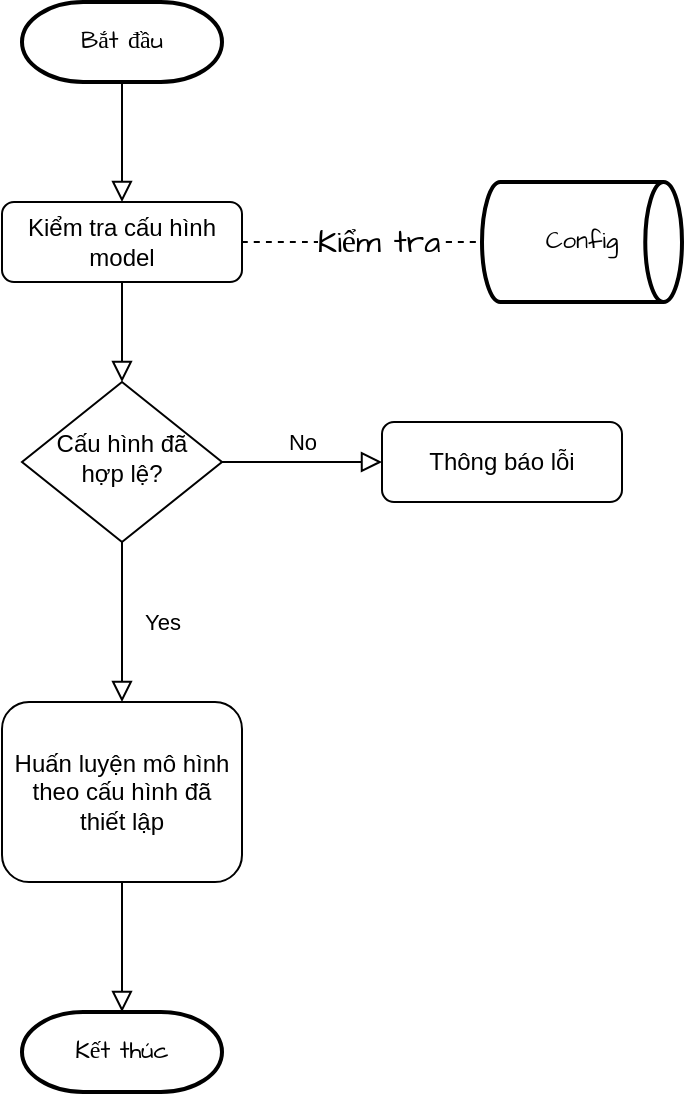 <mxfile version="28.0.4">
  <diagram id="C5RBs43oDa-KdzZeNtuy" name="Page-1">
    <mxGraphModel dx="1512" dy="777" grid="1" gridSize="10" guides="1" tooltips="1" connect="1" arrows="1" fold="1" page="1" pageScale="1" pageWidth="827" pageHeight="1169" math="0" shadow="0">
      <root>
        <mxCell id="WIyWlLk6GJQsqaUBKTNV-0" />
        <mxCell id="WIyWlLk6GJQsqaUBKTNV-1" parent="WIyWlLk6GJQsqaUBKTNV-0" />
        <mxCell id="Vjjtzj9gT5LxSbvtktQP-0" value="Yes" style="rounded=0;html=1;jettySize=auto;orthogonalLoop=1;fontSize=11;endArrow=block;endFill=0;endSize=8;strokeWidth=1;shadow=0;labelBackgroundColor=none;edgeStyle=orthogonalEdgeStyle;entryX=0.5;entryY=0;entryDx=0;entryDy=0;" parent="WIyWlLk6GJQsqaUBKTNV-1" source="Vjjtzj9gT5LxSbvtktQP-2" target="Vjjtzj9gT5LxSbvtktQP-15" edge="1">
          <mxGeometry y="20" relative="1" as="geometry">
            <mxPoint as="offset" />
            <mxPoint x="190" y="390" as="targetPoint" />
          </mxGeometry>
        </mxCell>
        <mxCell id="Vjjtzj9gT5LxSbvtktQP-1" value="No" style="edgeStyle=orthogonalEdgeStyle;rounded=0;html=1;jettySize=auto;orthogonalLoop=1;fontSize=11;endArrow=block;endFill=0;endSize=8;strokeWidth=1;shadow=0;labelBackgroundColor=none;" parent="WIyWlLk6GJQsqaUBKTNV-1" source="Vjjtzj9gT5LxSbvtktQP-2" target="Vjjtzj9gT5LxSbvtktQP-3" edge="1">
          <mxGeometry y="10" relative="1" as="geometry">
            <mxPoint as="offset" />
          </mxGeometry>
        </mxCell>
        <mxCell id="Vjjtzj9gT5LxSbvtktQP-2" value="Cấu hình đã&lt;div&gt;hợp lệ?&lt;/div&gt;" style="rhombus;whiteSpace=wrap;html=1;shadow=0;fontFamily=Helvetica;fontSize=12;align=center;strokeWidth=1;spacing=6;spacingTop=-4;" parent="WIyWlLk6GJQsqaUBKTNV-1" vertex="1">
          <mxGeometry x="140" y="230" width="100" height="80" as="geometry" />
        </mxCell>
        <mxCell id="Vjjtzj9gT5LxSbvtktQP-3" value="Thông báo lỗi" style="rounded=1;whiteSpace=wrap;html=1;fontSize=12;glass=0;strokeWidth=1;shadow=0;" parent="WIyWlLk6GJQsqaUBKTNV-1" vertex="1">
          <mxGeometry x="320" y="250" width="120" height="40" as="geometry" />
        </mxCell>
        <mxCell id="Vjjtzj9gT5LxSbvtktQP-4" value="Kiểm tra cấu hình model" style="rounded=1;whiteSpace=wrap;html=1;fontSize=12;glass=0;strokeWidth=1;shadow=0;" parent="WIyWlLk6GJQsqaUBKTNV-1" vertex="1">
          <mxGeometry x="130" y="140" width="120" height="40" as="geometry" />
        </mxCell>
        <mxCell id="Vjjtzj9gT5LxSbvtktQP-5" value="" style="rounded=0;html=1;jettySize=auto;orthogonalLoop=1;fontSize=11;endArrow=block;endFill=0;endSize=8;strokeWidth=1;shadow=0;labelBackgroundColor=none;edgeStyle=orthogonalEdgeStyle;exitX=0.5;exitY=1;exitDx=0;exitDy=0;entryX=0.5;entryY=0;entryDx=0;entryDy=0;exitPerimeter=0;" parent="WIyWlLk6GJQsqaUBKTNV-1" source="Vjjtzj9gT5LxSbvtktQP-6" target="Vjjtzj9gT5LxSbvtktQP-4" edge="1">
          <mxGeometry relative="1" as="geometry">
            <mxPoint x="190" y="80" as="sourcePoint" />
            <mxPoint x="189.66" y="250" as="targetPoint" />
          </mxGeometry>
        </mxCell>
        <mxCell id="Vjjtzj9gT5LxSbvtktQP-6" value="Bắt đầu" style="strokeWidth=2;html=1;shape=mxgraph.flowchart.terminator;whiteSpace=wrap;fontFamily=Architects Daughter;fontSource=https://fonts.googleapis.com/css?family=Architects+Daughter;" parent="WIyWlLk6GJQsqaUBKTNV-1" vertex="1">
          <mxGeometry x="140" y="40" width="100" height="40" as="geometry" />
        </mxCell>
        <mxCell id="Vjjtzj9gT5LxSbvtktQP-7" value="" style="endArrow=none;dashed=1;html=1;rounded=0;fontFamily=Architects Daughter;fontSource=https://fonts.googleapis.com/css?family=Architects+Daughter;fontSize=16;startSize=14;endSize=14;sourcePerimeterSpacing=8;targetPerimeterSpacing=8;curved=1;entryX=0;entryY=0.5;entryDx=0;entryDy=0;entryPerimeter=0;exitX=1;exitY=0.5;exitDx=0;exitDy=0;" parent="WIyWlLk6GJQsqaUBKTNV-1" source="Vjjtzj9gT5LxSbvtktQP-4" target="Vjjtzj9gT5LxSbvtktQP-13" edge="1">
          <mxGeometry width="50" height="50" relative="1" as="geometry">
            <mxPoint x="220" y="290" as="sourcePoint" />
            <mxPoint x="440" y="160" as="targetPoint" />
          </mxGeometry>
        </mxCell>
        <mxCell id="Vjjtzj9gT5LxSbvtktQP-8" value="Kiểm tra" style="edgeLabel;html=1;align=center;verticalAlign=middle;resizable=0;points=[];fontSize=16;fontFamily=Architects Daughter;fontSource=https://fonts.googleapis.com/css?family=Architects+Daughter;" parent="Vjjtzj9gT5LxSbvtktQP-7" vertex="1" connectable="0">
          <mxGeometry x="-0.106" y="-2" relative="1" as="geometry">
            <mxPoint x="14" y="-2" as="offset" />
          </mxGeometry>
        </mxCell>
        <mxCell id="Vjjtzj9gT5LxSbvtktQP-9" value="" style="rounded=0;html=1;jettySize=auto;orthogonalLoop=1;fontSize=11;endArrow=block;endFill=0;endSize=8;strokeWidth=1;shadow=0;labelBackgroundColor=none;edgeStyle=orthogonalEdgeStyle;exitX=0.5;exitY=1;exitDx=0;exitDy=0;entryX=0.5;entryY=0;entryDx=0;entryDy=0;" parent="WIyWlLk6GJQsqaUBKTNV-1" source="Vjjtzj9gT5LxSbvtktQP-4" target="Vjjtzj9gT5LxSbvtktQP-2" edge="1">
          <mxGeometry relative="1" as="geometry">
            <mxPoint x="200" y="90" as="sourcePoint" />
            <mxPoint x="200" y="150" as="targetPoint" />
          </mxGeometry>
        </mxCell>
        <mxCell id="Vjjtzj9gT5LxSbvtktQP-10" value="Kết thúc" style="strokeWidth=2;html=1;shape=mxgraph.flowchart.terminator;whiteSpace=wrap;fontFamily=Architects Daughter;fontSource=https://fonts.googleapis.com/css?family=Architects+Daughter;" parent="WIyWlLk6GJQsqaUBKTNV-1" vertex="1">
          <mxGeometry x="140" y="545" width="100" height="40" as="geometry" />
        </mxCell>
        <mxCell id="Vjjtzj9gT5LxSbvtktQP-13" value="Config" style="strokeWidth=2;html=1;shape=mxgraph.flowchart.direct_data;whiteSpace=wrap;fontFamily=Architects Daughter;fontSource=https://fonts.googleapis.com/css?family=Architects+Daughter;" parent="WIyWlLk6GJQsqaUBKTNV-1" vertex="1">
          <mxGeometry x="370" y="130" width="100" height="60" as="geometry" />
        </mxCell>
        <mxCell id="Vjjtzj9gT5LxSbvtktQP-15" value="Huấn luyện mô hình&lt;div&gt;theo cấu hình đã&lt;/div&gt;&lt;div&gt;thiết lập&lt;/div&gt;" style="rounded=1;whiteSpace=wrap;html=1;fontSize=12;glass=0;strokeWidth=1;shadow=0;" parent="WIyWlLk6GJQsqaUBKTNV-1" vertex="1">
          <mxGeometry x="130" y="390" width="120" height="90" as="geometry" />
        </mxCell>
        <mxCell id="YvqV9iurtNLwA2xmvjIu-0" value="" style="rounded=0;html=1;jettySize=auto;orthogonalLoop=1;fontSize=11;endArrow=block;endFill=0;endSize=8;strokeWidth=1;shadow=0;labelBackgroundColor=none;edgeStyle=orthogonalEdgeStyle;exitX=0.5;exitY=1;exitDx=0;exitDy=0;entryX=0.5;entryY=0;entryDx=0;entryDy=0;entryPerimeter=0;" edge="1" parent="WIyWlLk6GJQsqaUBKTNV-1" source="Vjjtzj9gT5LxSbvtktQP-15" target="Vjjtzj9gT5LxSbvtktQP-10">
          <mxGeometry relative="1" as="geometry">
            <mxPoint x="200" y="190" as="sourcePoint" />
            <mxPoint x="200" y="240" as="targetPoint" />
          </mxGeometry>
        </mxCell>
      </root>
    </mxGraphModel>
  </diagram>
</mxfile>
